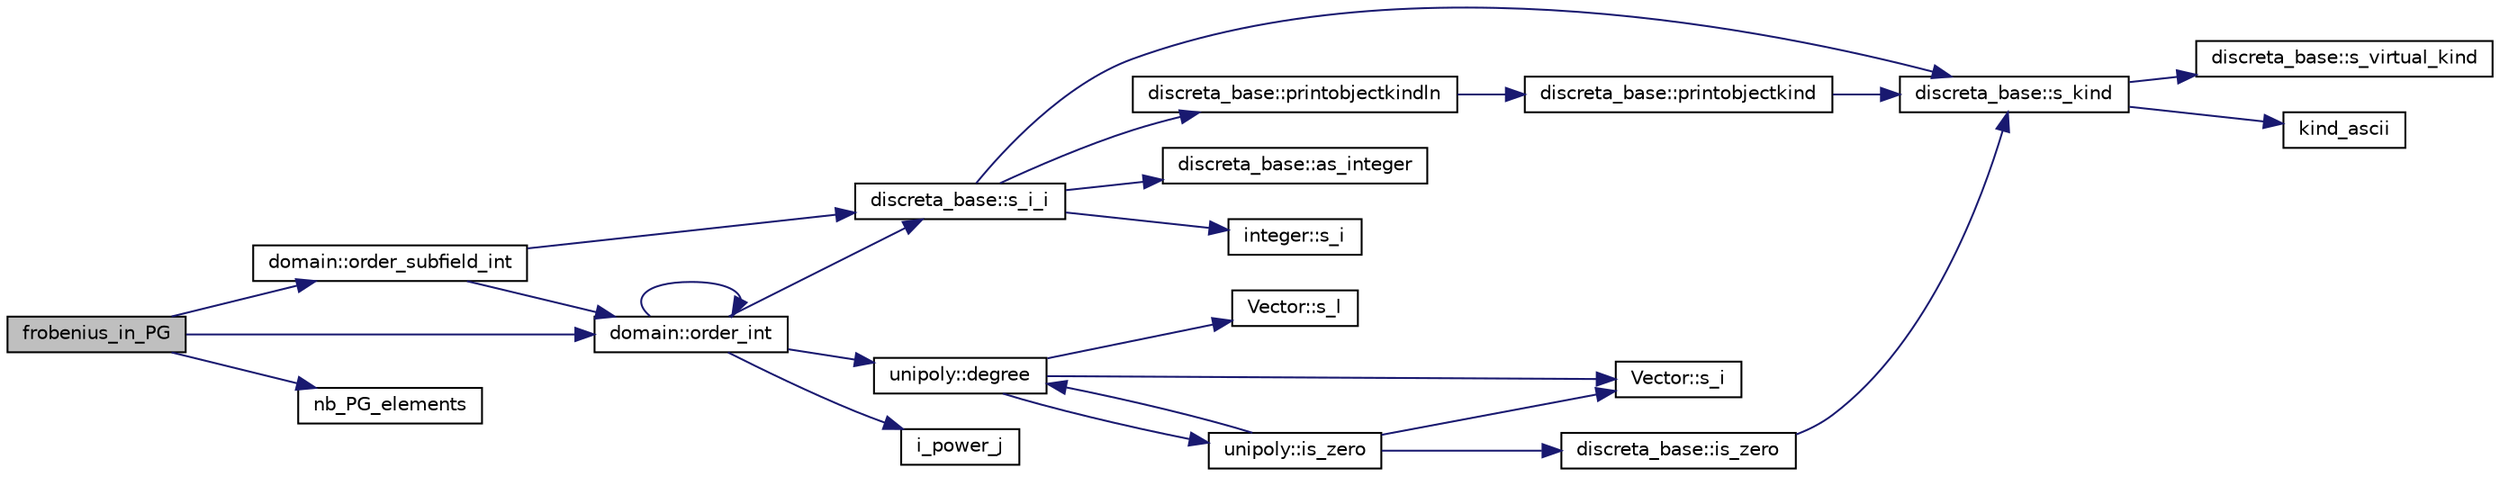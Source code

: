 digraph "frobenius_in_PG"
{
  edge [fontname="Helvetica",fontsize="10",labelfontname="Helvetica",labelfontsize="10"];
  node [fontname="Helvetica",fontsize="10",shape=record];
  rankdir="LR";
  Node2491 [label="frobenius_in_PG",height=0.2,width=0.4,color="black", fillcolor="grey75", style="filled", fontcolor="black"];
  Node2491 -> Node2492 [color="midnightblue",fontsize="10",style="solid",fontname="Helvetica"];
  Node2492 [label="domain::order_int",height=0.2,width=0.4,color="black", fillcolor="white", style="filled",URL="$de/d3b/classdomain.html#aa8dcedfd93e3a8db0069a08b9f0bfff7"];
  Node2492 -> Node2493 [color="midnightblue",fontsize="10",style="solid",fontname="Helvetica"];
  Node2493 [label="discreta_base::s_i_i",height=0.2,width=0.4,color="black", fillcolor="white", style="filled",URL="$d7/d71/classdiscreta__base.html#aadb92c01fbe69b3034b0214b33fbc735"];
  Node2493 -> Node2494 [color="midnightblue",fontsize="10",style="solid",fontname="Helvetica"];
  Node2494 [label="discreta_base::s_kind",height=0.2,width=0.4,color="black", fillcolor="white", style="filled",URL="$d7/d71/classdiscreta__base.html#a8a830025c74adbbc3362418a7c2ba157"];
  Node2494 -> Node2495 [color="midnightblue",fontsize="10",style="solid",fontname="Helvetica"];
  Node2495 [label="discreta_base::s_virtual_kind",height=0.2,width=0.4,color="black", fillcolor="white", style="filled",URL="$d7/d71/classdiscreta__base.html#a52778a6d6943a468be083d0785d418fb"];
  Node2494 -> Node2496 [color="midnightblue",fontsize="10",style="solid",fontname="Helvetica"];
  Node2496 [label="kind_ascii",height=0.2,width=0.4,color="black", fillcolor="white", style="filled",URL="$d9/d60/discreta_8h.html#ad0ce825a9f29bc6cec27e1b64cfe27bf"];
  Node2493 -> Node2497 [color="midnightblue",fontsize="10",style="solid",fontname="Helvetica"];
  Node2497 [label="discreta_base::printobjectkindln",height=0.2,width=0.4,color="black", fillcolor="white", style="filled",URL="$d7/d71/classdiscreta__base.html#a677ccc8f392ebedde05e453f8cf59559"];
  Node2497 -> Node2498 [color="midnightblue",fontsize="10",style="solid",fontname="Helvetica"];
  Node2498 [label="discreta_base::printobjectkind",height=0.2,width=0.4,color="black", fillcolor="white", style="filled",URL="$d7/d71/classdiscreta__base.html#aa75a1314aa706909b029664944904231"];
  Node2498 -> Node2494 [color="midnightblue",fontsize="10",style="solid",fontname="Helvetica"];
  Node2493 -> Node2499 [color="midnightblue",fontsize="10",style="solid",fontname="Helvetica"];
  Node2499 [label="discreta_base::as_integer",height=0.2,width=0.4,color="black", fillcolor="white", style="filled",URL="$d7/d71/classdiscreta__base.html#a00d7691eaf874fd283d942692fe8dd26"];
  Node2493 -> Node2500 [color="midnightblue",fontsize="10",style="solid",fontname="Helvetica"];
  Node2500 [label="integer::s_i",height=0.2,width=0.4,color="black", fillcolor="white", style="filled",URL="$d0/de5/classinteger.html#adf28e9f94d4c844adaa950deeb80b904"];
  Node2492 -> Node2492 [color="midnightblue",fontsize="10",style="solid",fontname="Helvetica"];
  Node2492 -> Node2501 [color="midnightblue",fontsize="10",style="solid",fontname="Helvetica"];
  Node2501 [label="unipoly::degree",height=0.2,width=0.4,color="black", fillcolor="white", style="filled",URL="$d1/d89/classunipoly.html#ab2b9692ea17ce32c0c8f2cc246517e37"];
  Node2501 -> Node2502 [color="midnightblue",fontsize="10",style="solid",fontname="Helvetica"];
  Node2502 [label="Vector::s_l",height=0.2,width=0.4,color="black", fillcolor="white", style="filled",URL="$d5/db2/class_vector.html#ad2dc082288f858d22a528832289e0704"];
  Node2501 -> Node2503 [color="midnightblue",fontsize="10",style="solid",fontname="Helvetica"];
  Node2503 [label="Vector::s_i",height=0.2,width=0.4,color="black", fillcolor="white", style="filled",URL="$d5/db2/class_vector.html#a1c4fe1752523df8119f70dd550244871"];
  Node2501 -> Node2504 [color="midnightblue",fontsize="10",style="solid",fontname="Helvetica"];
  Node2504 [label="unipoly::is_zero",height=0.2,width=0.4,color="black", fillcolor="white", style="filled",URL="$d1/d89/classunipoly.html#a7bff4146466929655bf2bcfd42c682cf"];
  Node2504 -> Node2501 [color="midnightblue",fontsize="10",style="solid",fontname="Helvetica"];
  Node2504 -> Node2503 [color="midnightblue",fontsize="10",style="solid",fontname="Helvetica"];
  Node2504 -> Node2505 [color="midnightblue",fontsize="10",style="solid",fontname="Helvetica"];
  Node2505 [label="discreta_base::is_zero",height=0.2,width=0.4,color="black", fillcolor="white", style="filled",URL="$d7/d71/classdiscreta__base.html#ac75f6bdc1ba1b406e26cf921adfd9864"];
  Node2505 -> Node2494 [color="midnightblue",fontsize="10",style="solid",fontname="Helvetica"];
  Node2492 -> Node2506 [color="midnightblue",fontsize="10",style="solid",fontname="Helvetica"];
  Node2506 [label="i_power_j",height=0.2,width=0.4,color="black", fillcolor="white", style="filled",URL="$de/dc5/algebra__and__number__theory_8h.html#a39b321523e8957d701618bb5cac542b5"];
  Node2491 -> Node2507 [color="midnightblue",fontsize="10",style="solid",fontname="Helvetica"];
  Node2507 [label="domain::order_subfield_int",height=0.2,width=0.4,color="black", fillcolor="white", style="filled",URL="$de/d3b/classdomain.html#aca55200b8df1de0873984afa75da5633"];
  Node2507 -> Node2493 [color="midnightblue",fontsize="10",style="solid",fontname="Helvetica"];
  Node2507 -> Node2492 [color="midnightblue",fontsize="10",style="solid",fontname="Helvetica"];
  Node2491 -> Node2508 [color="midnightblue",fontsize="10",style="solid",fontname="Helvetica"];
  Node2508 [label="nb_PG_elements",height=0.2,width=0.4,color="black", fillcolor="white", style="filled",URL="$d4/d67/geometry_8h.html#ada56c56cb5c7b39553dc0391f2df1cee"];
}
